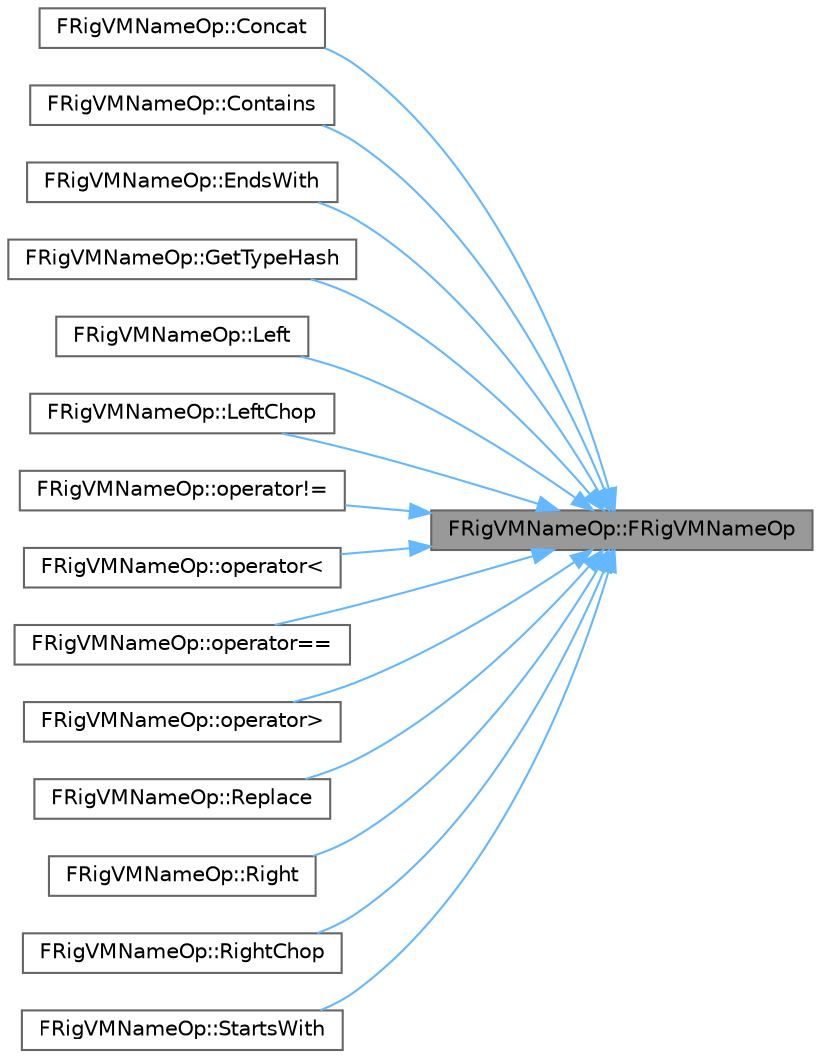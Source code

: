 digraph "FRigVMNameOp::FRigVMNameOp"
{
 // INTERACTIVE_SVG=YES
 // LATEX_PDF_SIZE
  bgcolor="transparent";
  edge [fontname=Helvetica,fontsize=10,labelfontname=Helvetica,labelfontsize=10];
  node [fontname=Helvetica,fontsize=10,shape=box,height=0.2,width=0.4];
  rankdir="RL";
  Node1 [id="Node000001",label="FRigVMNameOp::FRigVMNameOp",height=0.2,width=0.4,color="gray40", fillcolor="grey60", style="filled", fontcolor="black",tooltip=" "];
  Node1 -> Node2 [id="edge1_Node000001_Node000002",dir="back",color="steelblue1",style="solid",tooltip=" "];
  Node2 [id="Node000002",label="FRigVMNameOp::Concat",height=0.2,width=0.4,color="grey40", fillcolor="white", style="filled",URL="$d4/d75/structFRigVMNameOp.html#af9b5006ae022809386a37bc6bc1b4367",tooltip=" "];
  Node1 -> Node3 [id="edge2_Node000001_Node000003",dir="back",color="steelblue1",style="solid",tooltip=" "];
  Node3 [id="Node000003",label="FRigVMNameOp::Contains",height=0.2,width=0.4,color="grey40", fillcolor="white", style="filled",URL="$d4/d75/structFRigVMNameOp.html#a61fd9c6738761210565419398884f1a6",tooltip=" "];
  Node1 -> Node4 [id="edge3_Node000001_Node000004",dir="back",color="steelblue1",style="solid",tooltip=" "];
  Node4 [id="Node000004",label="FRigVMNameOp::EndsWith",height=0.2,width=0.4,color="grey40", fillcolor="white", style="filled",URL="$d4/d75/structFRigVMNameOp.html#a5bfab5e86880be394c5a4e3cb3f3f961",tooltip=" "];
  Node1 -> Node5 [id="edge4_Node000001_Node000005",dir="back",color="steelblue1",style="solid",tooltip=" "];
  Node5 [id="Node000005",label="FRigVMNameOp::GetTypeHash",height=0.2,width=0.4,color="grey40", fillcolor="white", style="filled",URL="$d4/d75/structFRigVMNameOp.html#a9b9566c364099fa54a7e776ab9f6138b",tooltip=" "];
  Node1 -> Node6 [id="edge5_Node000001_Node000006",dir="back",color="steelblue1",style="solid",tooltip=" "];
  Node6 [id="Node000006",label="FRigVMNameOp::Left",height=0.2,width=0.4,color="grey40", fillcolor="white", style="filled",URL="$d4/d75/structFRigVMNameOp.html#ab82adcddbf652696778c9f34ea59cbb9",tooltip=" "];
  Node1 -> Node7 [id="edge6_Node000001_Node000007",dir="back",color="steelblue1",style="solid",tooltip=" "];
  Node7 [id="Node000007",label="FRigVMNameOp::LeftChop",height=0.2,width=0.4,color="grey40", fillcolor="white", style="filled",URL="$d4/d75/structFRigVMNameOp.html#a4152d985547ae4b740cbf7b362adee09",tooltip=" "];
  Node1 -> Node8 [id="edge7_Node000001_Node000008",dir="back",color="steelblue1",style="solid",tooltip=" "];
  Node8 [id="Node000008",label="FRigVMNameOp::operator!=",height=0.2,width=0.4,color="grey40", fillcolor="white", style="filled",URL="$d4/d75/structFRigVMNameOp.html#a1718b0092b345bb3f8a40b080b57090f",tooltip=" "];
  Node1 -> Node9 [id="edge8_Node000001_Node000009",dir="back",color="steelblue1",style="solid",tooltip=" "];
  Node9 [id="Node000009",label="FRigVMNameOp::operator\<",height=0.2,width=0.4,color="grey40", fillcolor="white", style="filled",URL="$d4/d75/structFRigVMNameOp.html#ad27e2ab331a2da48fc592ce0bc6d9f58",tooltip=" "];
  Node1 -> Node10 [id="edge9_Node000001_Node000010",dir="back",color="steelblue1",style="solid",tooltip=" "];
  Node10 [id="Node000010",label="FRigVMNameOp::operator==",height=0.2,width=0.4,color="grey40", fillcolor="white", style="filled",URL="$d4/d75/structFRigVMNameOp.html#a2429720dfeb88b1a82936a9d986573f3",tooltip=" "];
  Node1 -> Node11 [id="edge10_Node000001_Node000011",dir="back",color="steelblue1",style="solid",tooltip=" "];
  Node11 [id="Node000011",label="FRigVMNameOp::operator\>",height=0.2,width=0.4,color="grey40", fillcolor="white", style="filled",URL="$d4/d75/structFRigVMNameOp.html#a4d79dc5a2ed61a50698077a8befba6a4",tooltip=" "];
  Node1 -> Node12 [id="edge11_Node000001_Node000012",dir="back",color="steelblue1",style="solid",tooltip=" "];
  Node12 [id="Node000012",label="FRigVMNameOp::Replace",height=0.2,width=0.4,color="grey40", fillcolor="white", style="filled",URL="$d4/d75/structFRigVMNameOp.html#a888507f2655794056289ac3dd0f409f9",tooltip=" "];
  Node1 -> Node13 [id="edge12_Node000001_Node000013",dir="back",color="steelblue1",style="solid",tooltip=" "];
  Node13 [id="Node000013",label="FRigVMNameOp::Right",height=0.2,width=0.4,color="grey40", fillcolor="white", style="filled",URL="$d4/d75/structFRigVMNameOp.html#aa3990bceaafef4a60ad1af3a2820f368",tooltip=" "];
  Node1 -> Node14 [id="edge13_Node000001_Node000014",dir="back",color="steelblue1",style="solid",tooltip=" "];
  Node14 [id="Node000014",label="FRigVMNameOp::RightChop",height=0.2,width=0.4,color="grey40", fillcolor="white", style="filled",URL="$d4/d75/structFRigVMNameOp.html#ae6ea2b20e218d8510140577c079592b3",tooltip=" "];
  Node1 -> Node15 [id="edge14_Node000001_Node000015",dir="back",color="steelblue1",style="solid",tooltip=" "];
  Node15 [id="Node000015",label="FRigVMNameOp::StartsWith",height=0.2,width=0.4,color="grey40", fillcolor="white", style="filled",URL="$d4/d75/structFRigVMNameOp.html#ac2b76737aa74a170f5998d9977454dd0",tooltip=" "];
}
